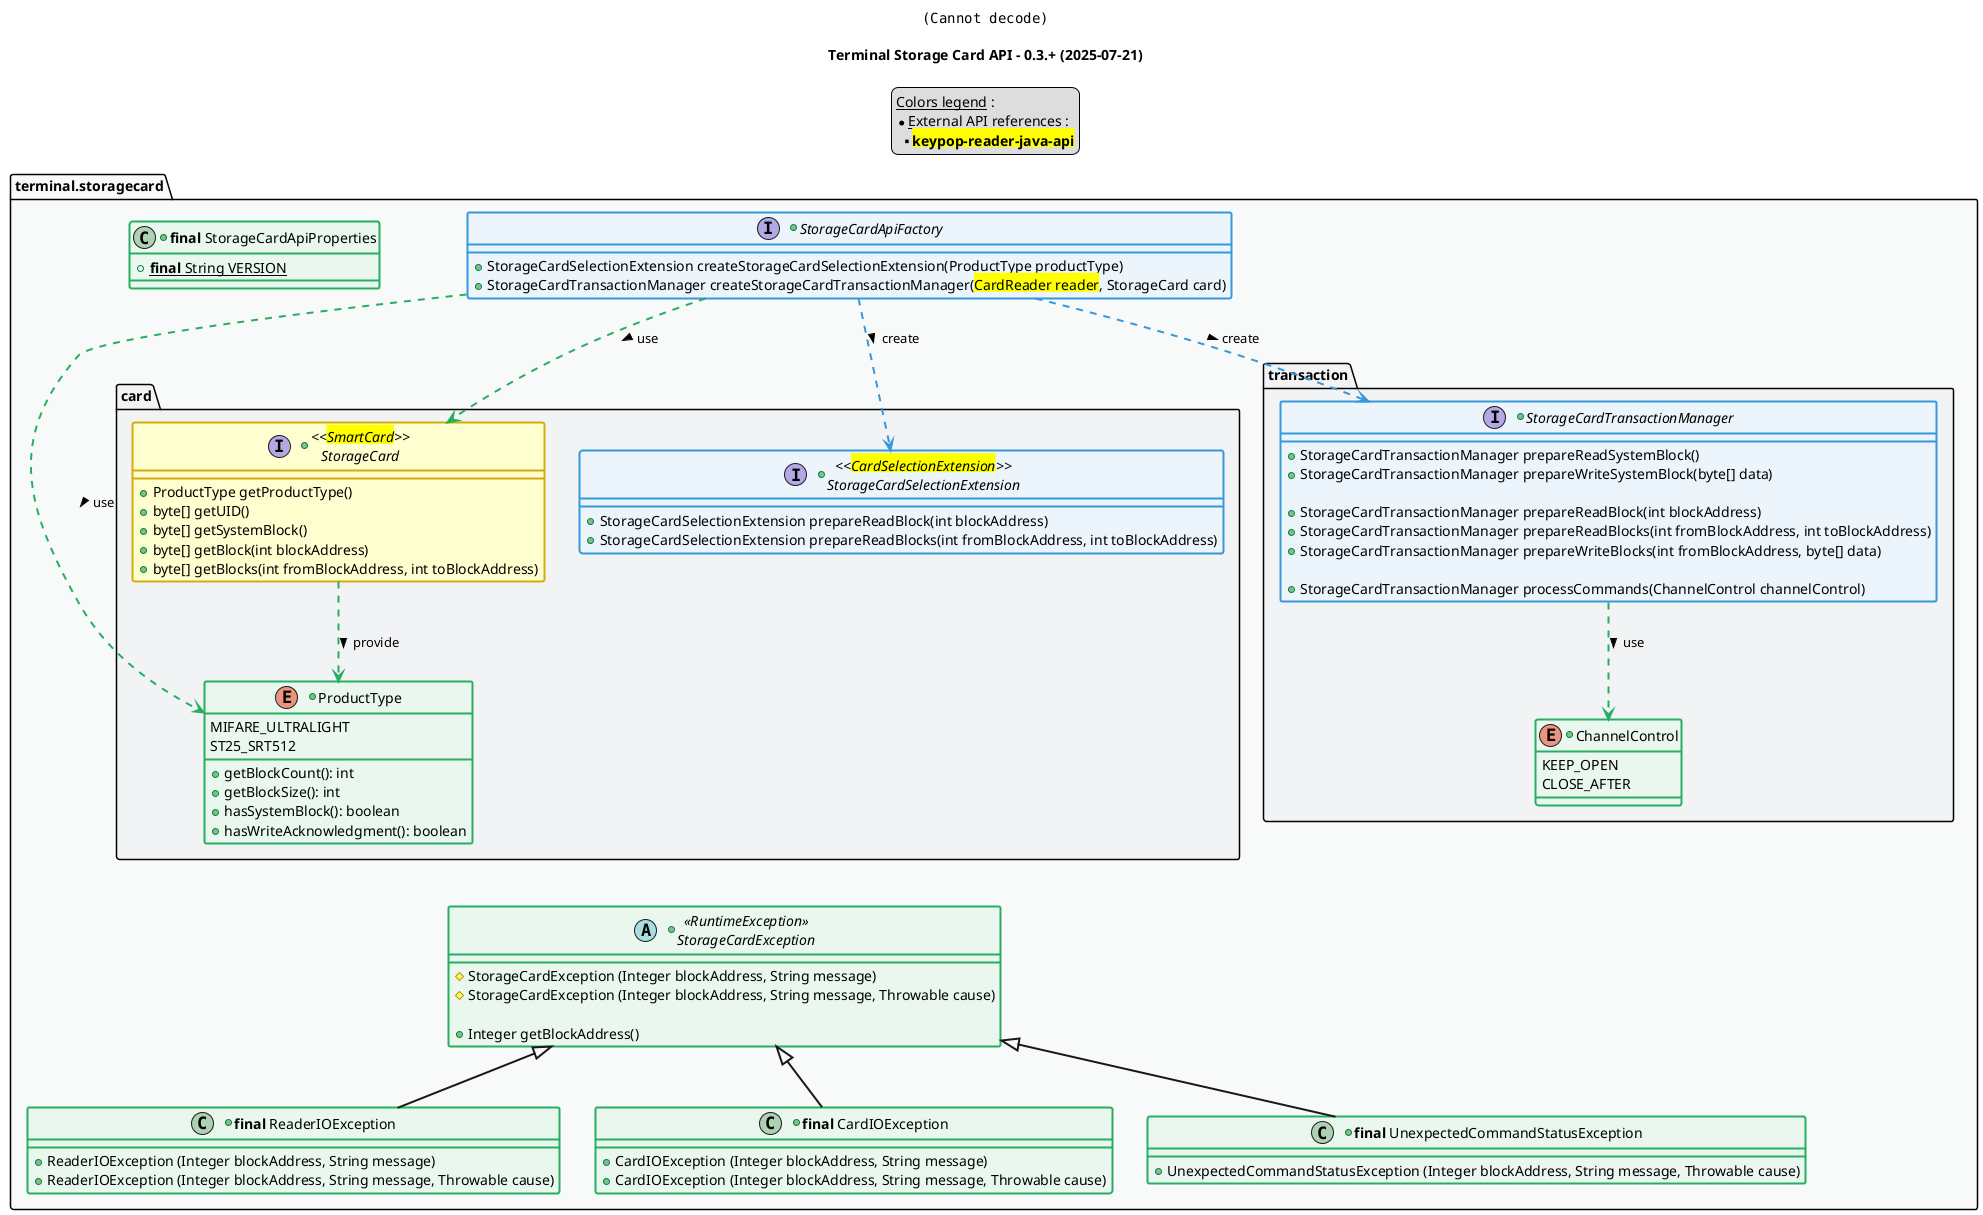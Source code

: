 @startuml
title
    <img:../assets/logo.svg{scale=0.2}>

    Terminal Storage Card API - 0.3.+ (2025-07-21)
end title

' == THEME ==

'Couleurs issues de : https://htmlcolorcodes.com/fr/tableau-de-couleur/tableau-de-couleur-design-plat/
!define C_GREY1 F8F9F9
!define C_GREY2 F2F3F4
!define C_GREY3 E5E7E9
!define C_GREY4 D7DBDD
!define C_GREY5 CACFD2
!define C_GREY6 BDC3C7
!define C_LINK 3498DB
!define C_USE 27AE60

skinparam ClassBorderThickness 2
skinparam ArrowThickness 2

' Yellow
skinparam ClassBackgroundColor #FEFECE
skinparam ClassBorderColor #D4AC0D
' Red
skinparam ClassBackgroundColor<<red>> #FDEDEC
skinparam ClassBorderColor<<red>> #E74C3C
hide <<red>> stereotype
' Purple
skinparam ClassBackgroundColor<<purple>> #F4ECF7
skinparam ClassBorderColor<<purple>> #8E44AD
hide <<purple>> stereotype
' blue
skinparam ClassBackgroundColor<<blue>> #EBF5FB
skinparam ClassBorderColor<<blue>> #3498DB
hide <<blue>> stereotype
' Green
skinparam ClassBackgroundColor<<green>> #E9F7EF
skinparam ClassBorderColor<<green>> #27AE60
hide <<green>> stereotype
' Grey
skinparam ClassBackgroundColor<<grey>> #EAECEE
skinparam ClassBorderColor<<grey>> #2C3E50
hide <<grey>> stereotype

' == CONTENT ==

legend top
    __Colors legend__ :
    * __External API references__ :
    ** <back:yellow>**keypop-reader-java-api**</back>
end legend

package "terminal.storagecard" as root {
    +class "**final** StorageCardApiProperties" as ApiProperties <<green>> {
        +{static} **final** String VERSION
    }
    +interface "StorageCardApiFactory" as StorageCardApiFactory <<blue>> {
        +StorageCardSelectionExtension createStorageCardSelectionExtension(ProductType productType)
        +StorageCardTransactionManager createStorageCardTransactionManager(<back:yellow>CardReader reader</back>, StorageCard card)
    }

    package "card" as card {
        +interface "<<<back:yellow>CardSelectionExtension</back>>>\nStorageCardSelectionExtension" as StorageCardSelectionExtension <<blue>> {
            +StorageCardSelectionExtension prepareReadBlock(int blockAddress)
            +StorageCardSelectionExtension prepareReadBlocks(int fromBlockAddress, int toBlockAddress)
        }
        +interface "<<<back:yellow>SmartCard</back>>>\nStorageCard" as StorageCard {
            +ProductType getProductType()
            +byte[] getUID()
            +byte[] getSystemBlock()
            +byte[] getBlock(int blockAddress)
            +byte[] getBlocks(int fromBlockAddress, int toBlockAddress)
        }
        +enum "ProductType" as ProductType <<green>> {
            MIFARE_ULTRALIGHT
            ST25_SRT512

            +getBlockCount(): int
            +getBlockSize(): int
            +hasSystemBlock(): boolean
            +hasWriteAcknowledgment(): boolean
        }
    }

    package "transaction" as transaction {
        +interface "StorageCardTransactionManager" as StorageCardTransactionManager <<blue>> {
            +StorageCardTransactionManager prepareReadSystemBlock()
            +StorageCardTransactionManager prepareWriteSystemBlock(byte[] data)

            +StorageCardTransactionManager prepareReadBlock(int blockAddress)
            +StorageCardTransactionManager prepareReadBlocks(int fromBlockAddress, int toBlockAddress)
            +StorageCardTransactionManager prepareWriteBlocks(int fromBlockAddress, byte[] data)

            +StorageCardTransactionManager processCommands(ChannelControl channelControl)
        }
        +enum "ChannelControl" as ChannelControl <<green>> {
            KEEP_OPEN
            CLOSE_AFTER
        }
    }

    ' Exceptions
    +abstract class "<<RuntimeException>>\nStorageCardException" as StorageCardException <<green>> {
        #StorageCardException (Integer blockAddress, String message)
        #StorageCardException (Integer blockAddress, String message, Throwable cause)

        +Integer getBlockAddress()
    }
    +class "**final** ReaderIOException" as ReaderIOException <<green>> extends StorageCardException {
        +ReaderIOException (Integer blockAddress, String message)
        +ReaderIOException (Integer blockAddress, String message, Throwable cause)
    }
    +class "**final** CardIOException" as CardIOException <<green>> extends StorageCardException {
        +CardIOException (Integer blockAddress, String message)
        +CardIOException (Integer blockAddress, String message, Throwable cause)
    }
    +class "**final** UnexpectedCommandStatusException" as UnexpectedCommandStatusException <<green>> extends StorageCardException {
        +UnexpectedCommandStatusException (Integer blockAddress, String message, Throwable cause)
    }
}

' Associations
StorageCardApiFactory ..> StorageCardSelectionExtension #C_LINK : create >
StorageCardApiFactory ..> StorageCardTransactionManager #C_LINK : create >
StorageCard ..> ProductType #C_USE : provide >
StorageCardTransactionManager ..> ChannelControl #C_USE : use >
StorageCardApiFactory .right.> StorageCard #C_USE : use >
StorageCardApiFactory .right.> ProductType #C_USE : use >

' == LAYOUT ==

ProductType -[hidden]- StorageCardException

' == STYLE ==

package root #C_GREY1 {}
package root.card #C_GREY2 {}
package root.transaction #C_GREY2 {}

@enduml